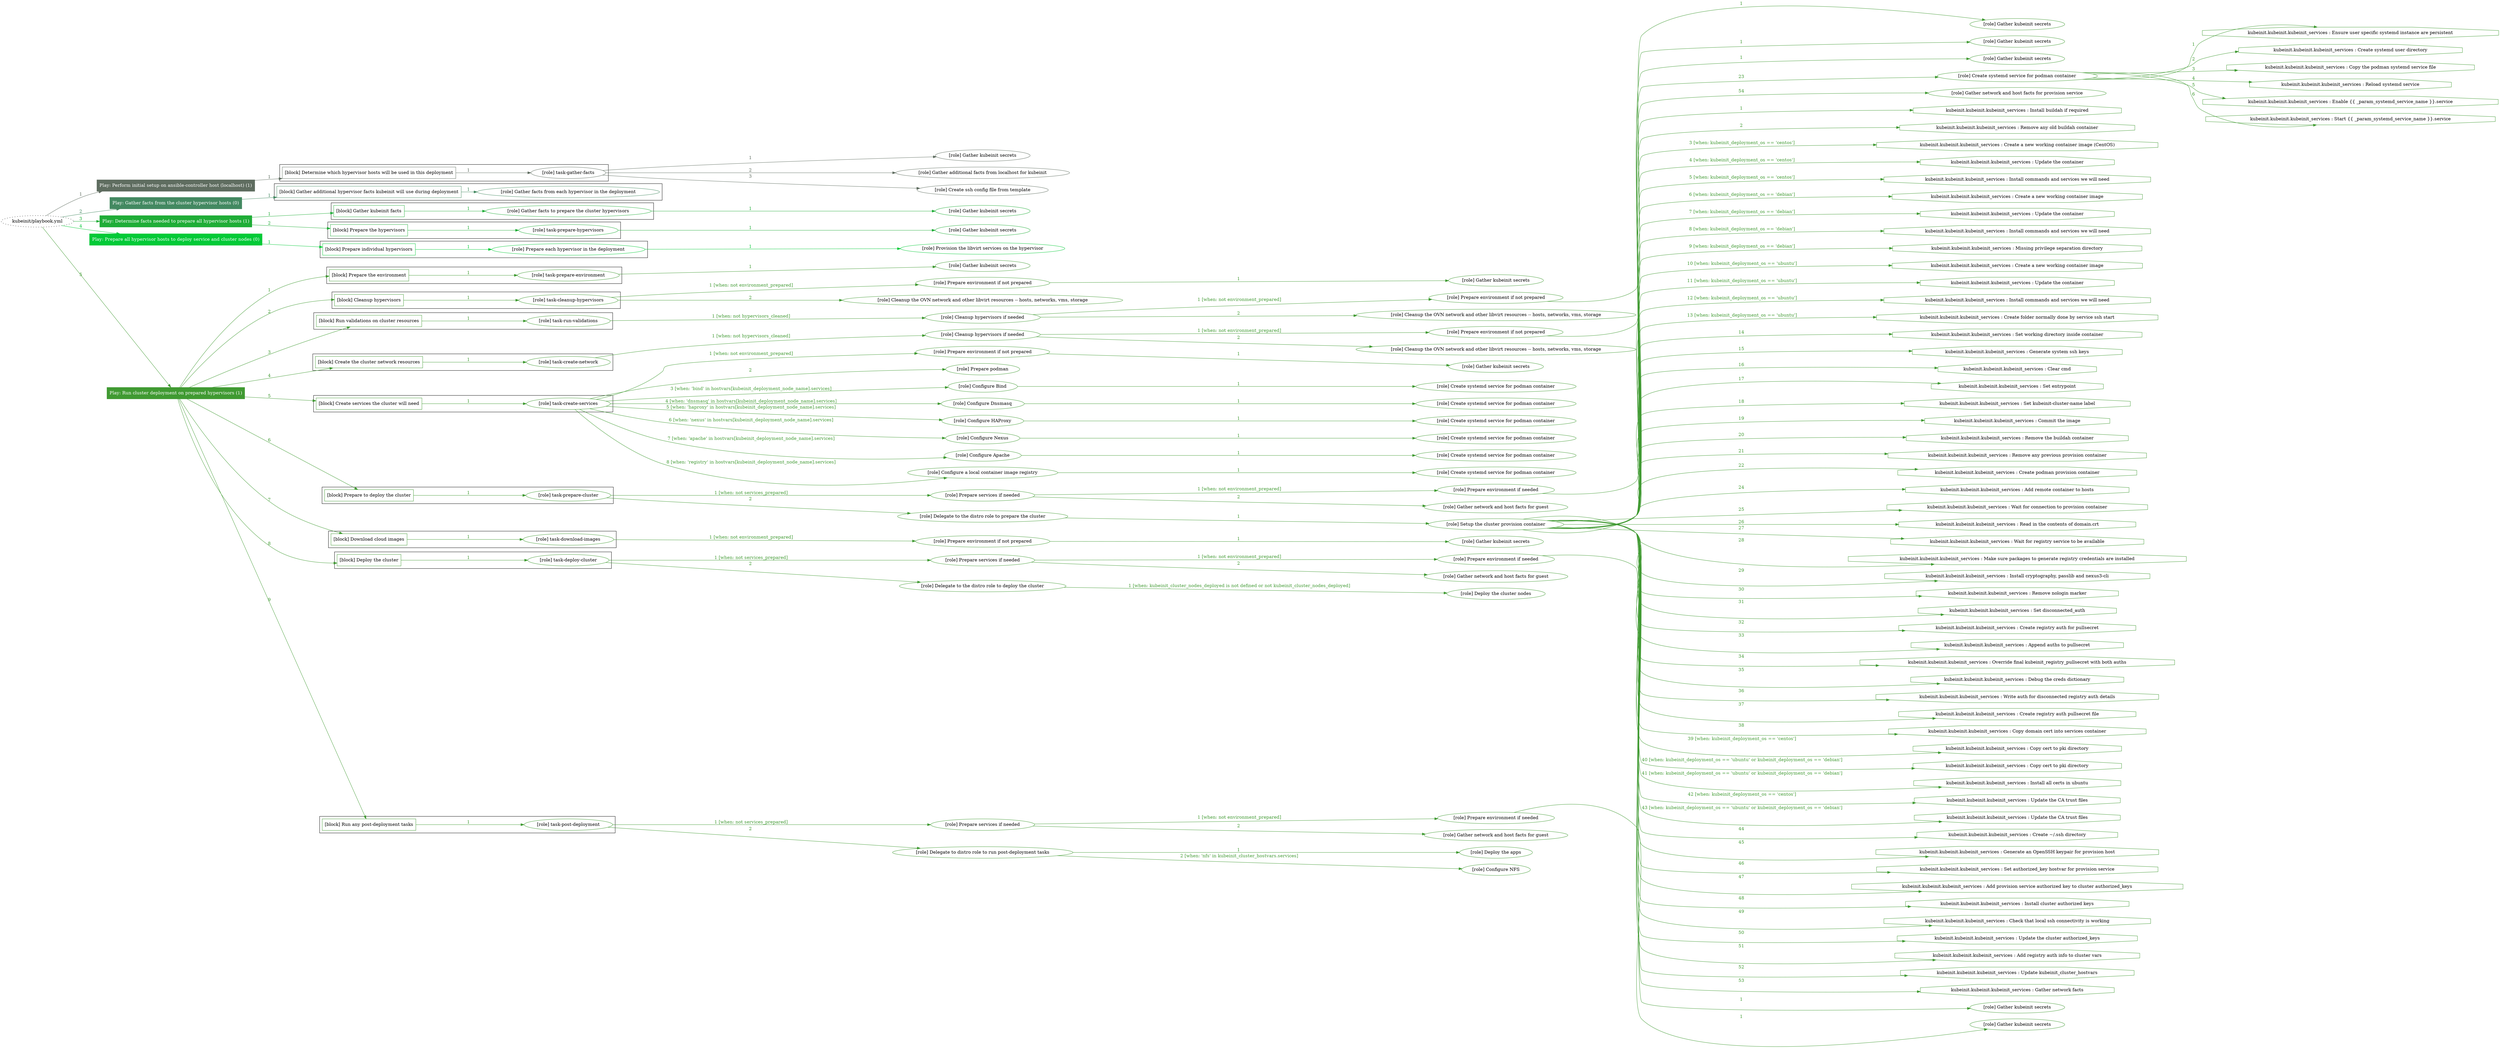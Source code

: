 digraph {
	graph [concentrate=true ordering=in rankdir=LR ratio=fill]
	edge [esep=5 sep=10]
	"kubeinit/playbook.yml" [URL="/home/runner/work/kubeinit/kubeinit/kubeinit/playbook.yml" id=playbook_54ed1e96 style=dotted]
	play_fa093448 [label="Play: Perform initial setup on ansible-controller host (localhost) (1)" URL="/home/runner/work/kubeinit/kubeinit/kubeinit/playbook.yml" color="#5f6d60" fontcolor="#ffffff" id=play_fa093448 shape=box style=filled tooltip=localhost]
	"kubeinit/playbook.yml" -> play_fa093448 [label="1 " color="#5f6d60" fontcolor="#5f6d60" id=edge_3bb6555a labeltooltip="1 " tooltip="1 "]
	subgraph "Gather kubeinit secrets" {
		role_7fbeb779 [label="[role] Gather kubeinit secrets" URL="/home/runner/.ansible/collections/ansible_collections/kubeinit/kubeinit/roles/kubeinit_prepare/tasks/build_hypervisors_group.yml" color="#5f6d60" id=role_7fbeb779 tooltip="Gather kubeinit secrets"]
	}
	subgraph "Gather additional facts from localhost for kubeinit" {
		role_d64b56fd [label="[role] Gather additional facts from localhost for kubeinit" URL="/home/runner/.ansible/collections/ansible_collections/kubeinit/kubeinit/roles/kubeinit_prepare/tasks/build_hypervisors_group.yml" color="#5f6d60" id=role_d64b56fd tooltip="Gather additional facts from localhost for kubeinit"]
	}
	subgraph "Create ssh config file from template" {
		role_98a86dd4 [label="[role] Create ssh config file from template" URL="/home/runner/.ansible/collections/ansible_collections/kubeinit/kubeinit/roles/kubeinit_prepare/tasks/build_hypervisors_group.yml" color="#5f6d60" id=role_98a86dd4 tooltip="Create ssh config file from template"]
	}
	subgraph "task-gather-facts" {
		role_885e5185 [label="[role] task-gather-facts" URL="/home/runner/work/kubeinit/kubeinit/kubeinit/playbook.yml" color="#5f6d60" id=role_885e5185 tooltip="task-gather-facts"]
		role_885e5185 -> role_7fbeb779 [label="1 " color="#5f6d60" fontcolor="#5f6d60" id=edge_c09eeb1e labeltooltip="1 " tooltip="1 "]
		role_885e5185 -> role_d64b56fd [label="2 " color="#5f6d60" fontcolor="#5f6d60" id=edge_e92de9b8 labeltooltip="2 " tooltip="2 "]
		role_885e5185 -> role_98a86dd4 [label="3 " color="#5f6d60" fontcolor="#5f6d60" id=edge_13f87a62 labeltooltip="3 " tooltip="3 "]
	}
	subgraph "Play: Perform initial setup on ansible-controller host (localhost) (1)" {
		play_fa093448 -> block_ce606934 [label=1 color="#5f6d60" fontcolor="#5f6d60" id=edge_5ac1e7a5 labeltooltip=1 tooltip=1]
		subgraph cluster_block_ce606934 {
			block_ce606934 [label="[block] Determine which hypervisor hosts will be used in this deployment" URL="/home/runner/work/kubeinit/kubeinit/kubeinit/playbook.yml" color="#5f6d60" id=block_ce606934 labeltooltip="Determine which hypervisor hosts will be used in this deployment" shape=box tooltip="Determine which hypervisor hosts will be used in this deployment"]
			block_ce606934 -> role_885e5185 [label="1 " color="#5f6d60" fontcolor="#5f6d60" id=edge_6784954d labeltooltip="1 " tooltip="1 "]
		}
	}
	play_4393b207 [label="Play: Gather facts from the cluster hypervisor hosts (0)" URL="/home/runner/work/kubeinit/kubeinit/kubeinit/playbook.yml" color="#438961" fontcolor="#ffffff" id=play_4393b207 shape=box style=filled tooltip="Play: Gather facts from the cluster hypervisor hosts (0)"]
	"kubeinit/playbook.yml" -> play_4393b207 [label="2 " color="#438961" fontcolor="#438961" id=edge_06498cf2 labeltooltip="2 " tooltip="2 "]
	subgraph "Gather facts from each hypervisor in the deployment" {
		role_7c3f16ea [label="[role] Gather facts from each hypervisor in the deployment" URL="/home/runner/work/kubeinit/kubeinit/kubeinit/playbook.yml" color="#438961" id=role_7c3f16ea tooltip="Gather facts from each hypervisor in the deployment"]
	}
	subgraph "Play: Gather facts from the cluster hypervisor hosts (0)" {
		play_4393b207 -> block_f5fd5529 [label=1 color="#438961" fontcolor="#438961" id=edge_f9e54fa4 labeltooltip=1 tooltip=1]
		subgraph cluster_block_f5fd5529 {
			block_f5fd5529 [label="[block] Gather additional hypervisor facts kubeinit will use during deployment" URL="/home/runner/work/kubeinit/kubeinit/kubeinit/playbook.yml" color="#438961" id=block_f5fd5529 labeltooltip="Gather additional hypervisor facts kubeinit will use during deployment" shape=box tooltip="Gather additional hypervisor facts kubeinit will use during deployment"]
			block_f5fd5529 -> role_7c3f16ea [label="1 " color="#438961" fontcolor="#438961" id=edge_bec12e80 labeltooltip="1 " tooltip="1 "]
		}
	}
	play_87580346 [label="Play: Determine facts needed to prepare all hypervisor hosts (1)" URL="/home/runner/work/kubeinit/kubeinit/kubeinit/playbook.yml" color="#1fad37" fontcolor="#ffffff" id=play_87580346 shape=box style=filled tooltip=localhost]
	"kubeinit/playbook.yml" -> play_87580346 [label="3 " color="#1fad37" fontcolor="#1fad37" id=edge_81cf21d7 labeltooltip="3 " tooltip="3 "]
	subgraph "Gather kubeinit secrets" {
		role_2751639f [label="[role] Gather kubeinit secrets" URL="/home/runner/.ansible/collections/ansible_collections/kubeinit/kubeinit/roles/kubeinit_prepare/tasks/gather_kubeinit_facts.yml" color="#1fad37" id=role_2751639f tooltip="Gather kubeinit secrets"]
	}
	subgraph "Gather facts to prepare the cluster hypervisors" {
		role_9919c4a5 [label="[role] Gather facts to prepare the cluster hypervisors" URL="/home/runner/work/kubeinit/kubeinit/kubeinit/playbook.yml" color="#1fad37" id=role_9919c4a5 tooltip="Gather facts to prepare the cluster hypervisors"]
		role_9919c4a5 -> role_2751639f [label="1 " color="#1fad37" fontcolor="#1fad37" id=edge_21194f26 labeltooltip="1 " tooltip="1 "]
	}
	subgraph "Gather kubeinit secrets" {
		role_7818ae11 [label="[role] Gather kubeinit secrets" URL="/home/runner/.ansible/collections/ansible_collections/kubeinit/kubeinit/roles/kubeinit_prepare/tasks/gather_kubeinit_facts.yml" color="#1fad37" id=role_7818ae11 tooltip="Gather kubeinit secrets"]
	}
	subgraph "task-prepare-hypervisors" {
		role_d3451270 [label="[role] task-prepare-hypervisors" URL="/home/runner/work/kubeinit/kubeinit/kubeinit/playbook.yml" color="#1fad37" id=role_d3451270 tooltip="task-prepare-hypervisors"]
		role_d3451270 -> role_7818ae11 [label="1 " color="#1fad37" fontcolor="#1fad37" id=edge_6f24d500 labeltooltip="1 " tooltip="1 "]
	}
	subgraph "Play: Determine facts needed to prepare all hypervisor hosts (1)" {
		play_87580346 -> block_5aac73f3 [label=1 color="#1fad37" fontcolor="#1fad37" id=edge_37646389 labeltooltip=1 tooltip=1]
		subgraph cluster_block_5aac73f3 {
			block_5aac73f3 [label="[block] Gather kubeinit facts" URL="/home/runner/work/kubeinit/kubeinit/kubeinit/playbook.yml" color="#1fad37" id=block_5aac73f3 labeltooltip="Gather kubeinit facts" shape=box tooltip="Gather kubeinit facts"]
			block_5aac73f3 -> role_9919c4a5 [label="1 " color="#1fad37" fontcolor="#1fad37" id=edge_cd22fe18 labeltooltip="1 " tooltip="1 "]
		}
		play_87580346 -> block_58f255ba [label=2 color="#1fad37" fontcolor="#1fad37" id=edge_dc6b2ed5 labeltooltip=2 tooltip=2]
		subgraph cluster_block_58f255ba {
			block_58f255ba [label="[block] Prepare the hypervisors" URL="/home/runner/work/kubeinit/kubeinit/kubeinit/playbook.yml" color="#1fad37" id=block_58f255ba labeltooltip="Prepare the hypervisors" shape=box tooltip="Prepare the hypervisors"]
			block_58f255ba -> role_d3451270 [label="1 " color="#1fad37" fontcolor="#1fad37" id=edge_06c67379 labeltooltip="1 " tooltip="1 "]
		}
	}
	play_8cc96bec [label="Play: Prepare all hypervisor hosts to deploy service and cluster nodes (0)" URL="/home/runner/work/kubeinit/kubeinit/kubeinit/playbook.yml" color="#02ca37" fontcolor="#ffffff" id=play_8cc96bec shape=box style=filled tooltip="Play: Prepare all hypervisor hosts to deploy service and cluster nodes (0)"]
	"kubeinit/playbook.yml" -> play_8cc96bec [label="4 " color="#02ca37" fontcolor="#02ca37" id=edge_5f27eae3 labeltooltip="4 " tooltip="4 "]
	subgraph "Provision the libvirt services on the hypervisor" {
		role_48199bc0 [label="[role] Provision the libvirt services on the hypervisor" URL="/home/runner/.ansible/collections/ansible_collections/kubeinit/kubeinit/roles/kubeinit_prepare/tasks/prepare_hypervisor.yml" color="#02ca37" id=role_48199bc0 tooltip="Provision the libvirt services on the hypervisor"]
	}
	subgraph "Prepare each hypervisor in the deployment" {
		role_8a77a1ea [label="[role] Prepare each hypervisor in the deployment" URL="/home/runner/work/kubeinit/kubeinit/kubeinit/playbook.yml" color="#02ca37" id=role_8a77a1ea tooltip="Prepare each hypervisor in the deployment"]
		role_8a77a1ea -> role_48199bc0 [label="1 " color="#02ca37" fontcolor="#02ca37" id=edge_574d3ca4 labeltooltip="1 " tooltip="1 "]
	}
	subgraph "Play: Prepare all hypervisor hosts to deploy service and cluster nodes (0)" {
		play_8cc96bec -> block_629a965a [label=1 color="#02ca37" fontcolor="#02ca37" id=edge_9b01c772 labeltooltip=1 tooltip=1]
		subgraph cluster_block_629a965a {
			block_629a965a [label="[block] Prepare individual hypervisors" URL="/home/runner/work/kubeinit/kubeinit/kubeinit/playbook.yml" color="#02ca37" id=block_629a965a labeltooltip="Prepare individual hypervisors" shape=box tooltip="Prepare individual hypervisors"]
			block_629a965a -> role_8a77a1ea [label="1 " color="#02ca37" fontcolor="#02ca37" id=edge_95042e54 labeltooltip="1 " tooltip="1 "]
		}
	}
	play_78f06b70 [label="Play: Run cluster deployment on prepared hypervisors (1)" URL="/home/runner/work/kubeinit/kubeinit/kubeinit/playbook.yml" color="#409a32" fontcolor="#ffffff" id=play_78f06b70 shape=box style=filled tooltip=localhost]
	"kubeinit/playbook.yml" -> play_78f06b70 [label="5 " color="#409a32" fontcolor="#409a32" id=edge_fe014e38 labeltooltip="5 " tooltip="5 "]
	subgraph "Gather kubeinit secrets" {
		role_f93a2a0c [label="[role] Gather kubeinit secrets" URL="/home/runner/.ansible/collections/ansible_collections/kubeinit/kubeinit/roles/kubeinit_prepare/tasks/gather_kubeinit_facts.yml" color="#409a32" id=role_f93a2a0c tooltip="Gather kubeinit secrets"]
	}
	subgraph "task-prepare-environment" {
		role_aae610c7 [label="[role] task-prepare-environment" URL="/home/runner/work/kubeinit/kubeinit/kubeinit/playbook.yml" color="#409a32" id=role_aae610c7 tooltip="task-prepare-environment"]
		role_aae610c7 -> role_f93a2a0c [label="1 " color="#409a32" fontcolor="#409a32" id=edge_5126d076 labeltooltip="1 " tooltip="1 "]
	}
	subgraph "Gather kubeinit secrets" {
		role_2de79309 [label="[role] Gather kubeinit secrets" URL="/home/runner/.ansible/collections/ansible_collections/kubeinit/kubeinit/roles/kubeinit_prepare/tasks/gather_kubeinit_facts.yml" color="#409a32" id=role_2de79309 tooltip="Gather kubeinit secrets"]
	}
	subgraph "Prepare environment if not prepared" {
		role_30b5c274 [label="[role] Prepare environment if not prepared" URL="/home/runner/.ansible/collections/ansible_collections/kubeinit/kubeinit/roles/kubeinit_prepare/tasks/cleanup_hypervisors.yml" color="#409a32" id=role_30b5c274 tooltip="Prepare environment if not prepared"]
		role_30b5c274 -> role_2de79309 [label="1 " color="#409a32" fontcolor="#409a32" id=edge_3cbbb416 labeltooltip="1 " tooltip="1 "]
	}
	subgraph "Cleanup the OVN network and other libvirt resources -- hosts, networks, vms, storage" {
		role_14740b8d [label="[role] Cleanup the OVN network and other libvirt resources -- hosts, networks, vms, storage" URL="/home/runner/.ansible/collections/ansible_collections/kubeinit/kubeinit/roles/kubeinit_prepare/tasks/cleanup_hypervisors.yml" color="#409a32" id=role_14740b8d tooltip="Cleanup the OVN network and other libvirt resources -- hosts, networks, vms, storage"]
	}
	subgraph "task-cleanup-hypervisors" {
		role_e38d8461 [label="[role] task-cleanup-hypervisors" URL="/home/runner/work/kubeinit/kubeinit/kubeinit/playbook.yml" color="#409a32" id=role_e38d8461 tooltip="task-cleanup-hypervisors"]
		role_e38d8461 -> role_30b5c274 [label="1 [when: not environment_prepared]" color="#409a32" fontcolor="#409a32" id=edge_9f519b3c labeltooltip="1 [when: not environment_prepared]" tooltip="1 [when: not environment_prepared]"]
		role_e38d8461 -> role_14740b8d [label="2 " color="#409a32" fontcolor="#409a32" id=edge_b988dadb labeltooltip="2 " tooltip="2 "]
	}
	subgraph "Gather kubeinit secrets" {
		role_d5bb0ee2 [label="[role] Gather kubeinit secrets" URL="/home/runner/.ansible/collections/ansible_collections/kubeinit/kubeinit/roles/kubeinit_prepare/tasks/gather_kubeinit_facts.yml" color="#409a32" id=role_d5bb0ee2 tooltip="Gather kubeinit secrets"]
	}
	subgraph "Prepare environment if not prepared" {
		role_a1871f7c [label="[role] Prepare environment if not prepared" URL="/home/runner/.ansible/collections/ansible_collections/kubeinit/kubeinit/roles/kubeinit_prepare/tasks/cleanup_hypervisors.yml" color="#409a32" id=role_a1871f7c tooltip="Prepare environment if not prepared"]
		role_a1871f7c -> role_d5bb0ee2 [label="1 " color="#409a32" fontcolor="#409a32" id=edge_0eb558db labeltooltip="1 " tooltip="1 "]
	}
	subgraph "Cleanup the OVN network and other libvirt resources -- hosts, networks, vms, storage" {
		role_8c597154 [label="[role] Cleanup the OVN network and other libvirt resources -- hosts, networks, vms, storage" URL="/home/runner/.ansible/collections/ansible_collections/kubeinit/kubeinit/roles/kubeinit_prepare/tasks/cleanup_hypervisors.yml" color="#409a32" id=role_8c597154 tooltip="Cleanup the OVN network and other libvirt resources -- hosts, networks, vms, storage"]
	}
	subgraph "Cleanup hypervisors if needed" {
		role_9b7c3857 [label="[role] Cleanup hypervisors if needed" URL="/home/runner/.ansible/collections/ansible_collections/kubeinit/kubeinit/roles/kubeinit_validations/tasks/main.yml" color="#409a32" id=role_9b7c3857 tooltip="Cleanup hypervisors if needed"]
		role_9b7c3857 -> role_a1871f7c [label="1 [when: not environment_prepared]" color="#409a32" fontcolor="#409a32" id=edge_03046107 labeltooltip="1 [when: not environment_prepared]" tooltip="1 [when: not environment_prepared]"]
		role_9b7c3857 -> role_8c597154 [label="2 " color="#409a32" fontcolor="#409a32" id=edge_fe597cb7 labeltooltip="2 " tooltip="2 "]
	}
	subgraph "task-run-validations" {
		role_365d8459 [label="[role] task-run-validations" URL="/home/runner/work/kubeinit/kubeinit/kubeinit/playbook.yml" color="#409a32" id=role_365d8459 tooltip="task-run-validations"]
		role_365d8459 -> role_9b7c3857 [label="1 [when: not hypervisors_cleaned]" color="#409a32" fontcolor="#409a32" id=edge_b708c964 labeltooltip="1 [when: not hypervisors_cleaned]" tooltip="1 [when: not hypervisors_cleaned]"]
	}
	subgraph "Gather kubeinit secrets" {
		role_3741a66e [label="[role] Gather kubeinit secrets" URL="/home/runner/.ansible/collections/ansible_collections/kubeinit/kubeinit/roles/kubeinit_prepare/tasks/gather_kubeinit_facts.yml" color="#409a32" id=role_3741a66e tooltip="Gather kubeinit secrets"]
	}
	subgraph "Prepare environment if not prepared" {
		role_4090309f [label="[role] Prepare environment if not prepared" URL="/home/runner/.ansible/collections/ansible_collections/kubeinit/kubeinit/roles/kubeinit_prepare/tasks/cleanup_hypervisors.yml" color="#409a32" id=role_4090309f tooltip="Prepare environment if not prepared"]
		role_4090309f -> role_3741a66e [label="1 " color="#409a32" fontcolor="#409a32" id=edge_b5d479e3 labeltooltip="1 " tooltip="1 "]
	}
	subgraph "Cleanup the OVN network and other libvirt resources -- hosts, networks, vms, storage" {
		role_7a17e0d9 [label="[role] Cleanup the OVN network and other libvirt resources -- hosts, networks, vms, storage" URL="/home/runner/.ansible/collections/ansible_collections/kubeinit/kubeinit/roles/kubeinit_prepare/tasks/cleanup_hypervisors.yml" color="#409a32" id=role_7a17e0d9 tooltip="Cleanup the OVN network and other libvirt resources -- hosts, networks, vms, storage"]
	}
	subgraph "Cleanup hypervisors if needed" {
		role_9d211049 [label="[role] Cleanup hypervisors if needed" URL="/home/runner/.ansible/collections/ansible_collections/kubeinit/kubeinit/roles/kubeinit_libvirt/tasks/create_network.yml" color="#409a32" id=role_9d211049 tooltip="Cleanup hypervisors if needed"]
		role_9d211049 -> role_4090309f [label="1 [when: not environment_prepared]" color="#409a32" fontcolor="#409a32" id=edge_ee2a2691 labeltooltip="1 [when: not environment_prepared]" tooltip="1 [when: not environment_prepared]"]
		role_9d211049 -> role_7a17e0d9 [label="2 " color="#409a32" fontcolor="#409a32" id=edge_2f4676a4 labeltooltip="2 " tooltip="2 "]
	}
	subgraph "task-create-network" {
		role_fd7e9d7d [label="[role] task-create-network" URL="/home/runner/work/kubeinit/kubeinit/kubeinit/playbook.yml" color="#409a32" id=role_fd7e9d7d tooltip="task-create-network"]
		role_fd7e9d7d -> role_9d211049 [label="1 [when: not hypervisors_cleaned]" color="#409a32" fontcolor="#409a32" id=edge_b644f99b labeltooltip="1 [when: not hypervisors_cleaned]" tooltip="1 [when: not hypervisors_cleaned]"]
	}
	subgraph "Gather kubeinit secrets" {
		role_33870083 [label="[role] Gather kubeinit secrets" URL="/home/runner/.ansible/collections/ansible_collections/kubeinit/kubeinit/roles/kubeinit_prepare/tasks/gather_kubeinit_facts.yml" color="#409a32" id=role_33870083 tooltip="Gather kubeinit secrets"]
	}
	subgraph "Prepare environment if not prepared" {
		role_25a502d8 [label="[role] Prepare environment if not prepared" URL="/home/runner/.ansible/collections/ansible_collections/kubeinit/kubeinit/roles/kubeinit_services/tasks/main.yml" color="#409a32" id=role_25a502d8 tooltip="Prepare environment if not prepared"]
		role_25a502d8 -> role_33870083 [label="1 " color="#409a32" fontcolor="#409a32" id=edge_0d07d64f labeltooltip="1 " tooltip="1 "]
	}
	subgraph "Prepare podman" {
		role_116ce946 [label="[role] Prepare podman" URL="/home/runner/.ansible/collections/ansible_collections/kubeinit/kubeinit/roles/kubeinit_services/tasks/00_create_service_pod.yml" color="#409a32" id=role_116ce946 tooltip="Prepare podman"]
	}
	subgraph "Create systemd service for podman container" {
		role_1e734ab2 [label="[role] Create systemd service for podman container" URL="/home/runner/.ansible/collections/ansible_collections/kubeinit/kubeinit/roles/kubeinit_bind/tasks/main.yml" color="#409a32" id=role_1e734ab2 tooltip="Create systemd service for podman container"]
	}
	subgraph "Configure Bind" {
		role_7bd92242 [label="[role] Configure Bind" URL="/home/runner/.ansible/collections/ansible_collections/kubeinit/kubeinit/roles/kubeinit_services/tasks/start_services_containers.yml" color="#409a32" id=role_7bd92242 tooltip="Configure Bind"]
		role_7bd92242 -> role_1e734ab2 [label="1 " color="#409a32" fontcolor="#409a32" id=edge_d3ff1a1f labeltooltip="1 " tooltip="1 "]
	}
	subgraph "Create systemd service for podman container" {
		role_ee0818ee [label="[role] Create systemd service for podman container" URL="/home/runner/.ansible/collections/ansible_collections/kubeinit/kubeinit/roles/kubeinit_dnsmasq/tasks/main.yml" color="#409a32" id=role_ee0818ee tooltip="Create systemd service for podman container"]
	}
	subgraph "Configure Dnsmasq" {
		role_c8eb004b [label="[role] Configure Dnsmasq" URL="/home/runner/.ansible/collections/ansible_collections/kubeinit/kubeinit/roles/kubeinit_services/tasks/start_services_containers.yml" color="#409a32" id=role_c8eb004b tooltip="Configure Dnsmasq"]
		role_c8eb004b -> role_ee0818ee [label="1 " color="#409a32" fontcolor="#409a32" id=edge_ea2f233b labeltooltip="1 " tooltip="1 "]
	}
	subgraph "Create systemd service for podman container" {
		role_4b1a4756 [label="[role] Create systemd service for podman container" URL="/home/runner/.ansible/collections/ansible_collections/kubeinit/kubeinit/roles/kubeinit_haproxy/tasks/main.yml" color="#409a32" id=role_4b1a4756 tooltip="Create systemd service for podman container"]
	}
	subgraph "Configure HAProxy" {
		role_1644fa93 [label="[role] Configure HAProxy" URL="/home/runner/.ansible/collections/ansible_collections/kubeinit/kubeinit/roles/kubeinit_services/tasks/start_services_containers.yml" color="#409a32" id=role_1644fa93 tooltip="Configure HAProxy"]
		role_1644fa93 -> role_4b1a4756 [label="1 " color="#409a32" fontcolor="#409a32" id=edge_27700717 labeltooltip="1 " tooltip="1 "]
	}
	subgraph "Create systemd service for podman container" {
		role_9787e30d [label="[role] Create systemd service for podman container" URL="/home/runner/.ansible/collections/ansible_collections/kubeinit/kubeinit/roles/kubeinit_nexus/tasks/main.yml" color="#409a32" id=role_9787e30d tooltip="Create systemd service for podman container"]
	}
	subgraph "Configure Nexus" {
		role_bc87fc1d [label="[role] Configure Nexus" URL="/home/runner/.ansible/collections/ansible_collections/kubeinit/kubeinit/roles/kubeinit_services/tasks/start_services_containers.yml" color="#409a32" id=role_bc87fc1d tooltip="Configure Nexus"]
		role_bc87fc1d -> role_9787e30d [label="1 " color="#409a32" fontcolor="#409a32" id=edge_26b25a48 labeltooltip="1 " tooltip="1 "]
	}
	subgraph "Create systemd service for podman container" {
		role_7d8c02b6 [label="[role] Create systemd service for podman container" URL="/home/runner/.ansible/collections/ansible_collections/kubeinit/kubeinit/roles/kubeinit_apache/tasks/main.yml" color="#409a32" id=role_7d8c02b6 tooltip="Create systemd service for podman container"]
	}
	subgraph "Configure Apache" {
		role_8e7e4e13 [label="[role] Configure Apache" URL="/home/runner/.ansible/collections/ansible_collections/kubeinit/kubeinit/roles/kubeinit_services/tasks/start_services_containers.yml" color="#409a32" id=role_8e7e4e13 tooltip="Configure Apache"]
		role_8e7e4e13 -> role_7d8c02b6 [label="1 " color="#409a32" fontcolor="#409a32" id=edge_bbd3da21 labeltooltip="1 " tooltip="1 "]
	}
	subgraph "Create systemd service for podman container" {
		role_16c59991 [label="[role] Create systemd service for podman container" URL="/home/runner/.ansible/collections/ansible_collections/kubeinit/kubeinit/roles/kubeinit_registry/tasks/main.yml" color="#409a32" id=role_16c59991 tooltip="Create systemd service for podman container"]
	}
	subgraph "Configure a local container image registry" {
		role_010ae503 [label="[role] Configure a local container image registry" URL="/home/runner/.ansible/collections/ansible_collections/kubeinit/kubeinit/roles/kubeinit_services/tasks/start_services_containers.yml" color="#409a32" id=role_010ae503 tooltip="Configure a local container image registry"]
		role_010ae503 -> role_16c59991 [label="1 " color="#409a32" fontcolor="#409a32" id=edge_08c88a8b labeltooltip="1 " tooltip="1 "]
	}
	subgraph "task-create-services" {
		role_10827c5b [label="[role] task-create-services" URL="/home/runner/work/kubeinit/kubeinit/kubeinit/playbook.yml" color="#409a32" id=role_10827c5b tooltip="task-create-services"]
		role_10827c5b -> role_25a502d8 [label="1 [when: not environment_prepared]" color="#409a32" fontcolor="#409a32" id=edge_e8fd21ab labeltooltip="1 [when: not environment_prepared]" tooltip="1 [when: not environment_prepared]"]
		role_10827c5b -> role_116ce946 [label="2 " color="#409a32" fontcolor="#409a32" id=edge_651d7dff labeltooltip="2 " tooltip="2 "]
		role_10827c5b -> role_7bd92242 [label="3 [when: 'bind' in hostvars[kubeinit_deployment_node_name].services]" color="#409a32" fontcolor="#409a32" id=edge_79378242 labeltooltip="3 [when: 'bind' in hostvars[kubeinit_deployment_node_name].services]" tooltip="3 [when: 'bind' in hostvars[kubeinit_deployment_node_name].services]"]
		role_10827c5b -> role_c8eb004b [label="4 [when: 'dnsmasq' in hostvars[kubeinit_deployment_node_name].services]" color="#409a32" fontcolor="#409a32" id=edge_92a84181 labeltooltip="4 [when: 'dnsmasq' in hostvars[kubeinit_deployment_node_name].services]" tooltip="4 [when: 'dnsmasq' in hostvars[kubeinit_deployment_node_name].services]"]
		role_10827c5b -> role_1644fa93 [label="5 [when: 'haproxy' in hostvars[kubeinit_deployment_node_name].services]" color="#409a32" fontcolor="#409a32" id=edge_bf7a721f labeltooltip="5 [when: 'haproxy' in hostvars[kubeinit_deployment_node_name].services]" tooltip="5 [when: 'haproxy' in hostvars[kubeinit_deployment_node_name].services]"]
		role_10827c5b -> role_bc87fc1d [label="6 [when: 'nexus' in hostvars[kubeinit_deployment_node_name].services]" color="#409a32" fontcolor="#409a32" id=edge_bb936394 labeltooltip="6 [when: 'nexus' in hostvars[kubeinit_deployment_node_name].services]" tooltip="6 [when: 'nexus' in hostvars[kubeinit_deployment_node_name].services]"]
		role_10827c5b -> role_8e7e4e13 [label="7 [when: 'apache' in hostvars[kubeinit_deployment_node_name].services]" color="#409a32" fontcolor="#409a32" id=edge_6553e1af labeltooltip="7 [when: 'apache' in hostvars[kubeinit_deployment_node_name].services]" tooltip="7 [when: 'apache' in hostvars[kubeinit_deployment_node_name].services]"]
		role_10827c5b -> role_010ae503 [label="8 [when: 'registry' in hostvars[kubeinit_deployment_node_name].services]" color="#409a32" fontcolor="#409a32" id=edge_43eb3fbf labeltooltip="8 [when: 'registry' in hostvars[kubeinit_deployment_node_name].services]" tooltip="8 [when: 'registry' in hostvars[kubeinit_deployment_node_name].services]"]
	}
	subgraph "Gather kubeinit secrets" {
		role_a085b9c4 [label="[role] Gather kubeinit secrets" URL="/home/runner/.ansible/collections/ansible_collections/kubeinit/kubeinit/roles/kubeinit_prepare/tasks/gather_kubeinit_facts.yml" color="#409a32" id=role_a085b9c4 tooltip="Gather kubeinit secrets"]
	}
	subgraph "Prepare environment if needed" {
		role_8839b35b [label="[role] Prepare environment if needed" URL="/home/runner/.ansible/collections/ansible_collections/kubeinit/kubeinit/roles/kubeinit_services/tasks/prepare_services.yml" color="#409a32" id=role_8839b35b tooltip="Prepare environment if needed"]
		role_8839b35b -> role_a085b9c4 [label="1 " color="#409a32" fontcolor="#409a32" id=edge_50c8ef60 labeltooltip="1 " tooltip="1 "]
	}
	subgraph "Gather network and host facts for guest" {
		role_d7a18a9e [label="[role] Gather network and host facts for guest" URL="/home/runner/.ansible/collections/ansible_collections/kubeinit/kubeinit/roles/kubeinit_services/tasks/prepare_services.yml" color="#409a32" id=role_d7a18a9e tooltip="Gather network and host facts for guest"]
	}
	subgraph "Prepare services if needed" {
		role_b9eb3805 [label="[role] Prepare services if needed" URL="/home/runner/.ansible/collections/ansible_collections/kubeinit/kubeinit/roles/kubeinit_prepare/tasks/prepare_cluster.yml" color="#409a32" id=role_b9eb3805 tooltip="Prepare services if needed"]
		role_b9eb3805 -> role_8839b35b [label="1 [when: not environment_prepared]" color="#409a32" fontcolor="#409a32" id=edge_e00aefa6 labeltooltip="1 [when: not environment_prepared]" tooltip="1 [when: not environment_prepared]"]
		role_b9eb3805 -> role_d7a18a9e [label="2 " color="#409a32" fontcolor="#409a32" id=edge_c1f98daf labeltooltip="2 " tooltip="2 "]
	}
	subgraph "Create systemd service for podman container" {
		role_27c7bf90 [label="[role] Create systemd service for podman container" URL="/home/runner/.ansible/collections/ansible_collections/kubeinit/kubeinit/roles/kubeinit_services/tasks/create_provision_container.yml" color="#409a32" id=role_27c7bf90 tooltip="Create systemd service for podman container"]
		task_44c0cb3a [label="kubeinit.kubeinit.kubeinit_services : Ensure user specific systemd instance are persistent" URL="/home/runner/.ansible/collections/ansible_collections/kubeinit/kubeinit/roles/kubeinit_services/tasks/create_managed_service.yml" color="#409a32" id=task_44c0cb3a shape=octagon tooltip="kubeinit.kubeinit.kubeinit_services : Ensure user specific systemd instance are persistent"]
		role_27c7bf90 -> task_44c0cb3a [label="1 " color="#409a32" fontcolor="#409a32" id=edge_f5926a17 labeltooltip="1 " tooltip="1 "]
		task_8cd38e37 [label="kubeinit.kubeinit.kubeinit_services : Create systemd user directory" URL="/home/runner/.ansible/collections/ansible_collections/kubeinit/kubeinit/roles/kubeinit_services/tasks/create_managed_service.yml" color="#409a32" id=task_8cd38e37 shape=octagon tooltip="kubeinit.kubeinit.kubeinit_services : Create systemd user directory"]
		role_27c7bf90 -> task_8cd38e37 [label="2 " color="#409a32" fontcolor="#409a32" id=edge_64c168fe labeltooltip="2 " tooltip="2 "]
		task_4fb7f987 [label="kubeinit.kubeinit.kubeinit_services : Copy the podman systemd service file" URL="/home/runner/.ansible/collections/ansible_collections/kubeinit/kubeinit/roles/kubeinit_services/tasks/create_managed_service.yml" color="#409a32" id=task_4fb7f987 shape=octagon tooltip="kubeinit.kubeinit.kubeinit_services : Copy the podman systemd service file"]
		role_27c7bf90 -> task_4fb7f987 [label="3 " color="#409a32" fontcolor="#409a32" id=edge_69b08470 labeltooltip="3 " tooltip="3 "]
		task_0e446ed2 [label="kubeinit.kubeinit.kubeinit_services : Reload systemd service" URL="/home/runner/.ansible/collections/ansible_collections/kubeinit/kubeinit/roles/kubeinit_services/tasks/create_managed_service.yml" color="#409a32" id=task_0e446ed2 shape=octagon tooltip="kubeinit.kubeinit.kubeinit_services : Reload systemd service"]
		role_27c7bf90 -> task_0e446ed2 [label="4 " color="#409a32" fontcolor="#409a32" id=edge_a8ffbb23 labeltooltip="4 " tooltip="4 "]
		task_abe7f462 [label="kubeinit.kubeinit.kubeinit_services : Enable {{ _param_systemd_service_name }}.service" URL="/home/runner/.ansible/collections/ansible_collections/kubeinit/kubeinit/roles/kubeinit_services/tasks/create_managed_service.yml" color="#409a32" id=task_abe7f462 shape=octagon tooltip="kubeinit.kubeinit.kubeinit_services : Enable {{ _param_systemd_service_name }}.service"]
		role_27c7bf90 -> task_abe7f462 [label="5 " color="#409a32" fontcolor="#409a32" id=edge_abd9cf5e labeltooltip="5 " tooltip="5 "]
		task_ae7471ac [label="kubeinit.kubeinit.kubeinit_services : Start {{ _param_systemd_service_name }}.service" URL="/home/runner/.ansible/collections/ansible_collections/kubeinit/kubeinit/roles/kubeinit_services/tasks/create_managed_service.yml" color="#409a32" id=task_ae7471ac shape=octagon tooltip="kubeinit.kubeinit.kubeinit_services : Start {{ _param_systemd_service_name }}.service"]
		role_27c7bf90 -> task_ae7471ac [label="6 " color="#409a32" fontcolor="#409a32" id=edge_96b2fa82 labeltooltip="6 " tooltip="6 "]
	}
	subgraph "Gather network and host facts for provision service" {
		role_96d8f801 [label="[role] Gather network and host facts for provision service" URL="/home/runner/.ansible/collections/ansible_collections/kubeinit/kubeinit/roles/kubeinit_services/tasks/create_provision_container.yml" color="#409a32" id=role_96d8f801 tooltip="Gather network and host facts for provision service"]
	}
	subgraph "Setup the cluster provision container" {
		role_9eb147d8 [label="[role] Setup the cluster provision container" URL="/home/runner/.ansible/collections/ansible_collections/kubeinit/kubeinit/roles/kubeinit_cdk/tasks/prepare_cluster.yml" color="#409a32" id=role_9eb147d8 tooltip="Setup the cluster provision container"]
		task_209d48d0 [label="kubeinit.kubeinit.kubeinit_services : Install buildah if required" URL="/home/runner/.ansible/collections/ansible_collections/kubeinit/kubeinit/roles/kubeinit_services/tasks/create_provision_container.yml" color="#409a32" id=task_209d48d0 shape=octagon tooltip="kubeinit.kubeinit.kubeinit_services : Install buildah if required"]
		role_9eb147d8 -> task_209d48d0 [label="1 " color="#409a32" fontcolor="#409a32" id=edge_cba79533 labeltooltip="1 " tooltip="1 "]
		task_83379088 [label="kubeinit.kubeinit.kubeinit_services : Remove any old buildah container" URL="/home/runner/.ansible/collections/ansible_collections/kubeinit/kubeinit/roles/kubeinit_services/tasks/create_provision_container.yml" color="#409a32" id=task_83379088 shape=octagon tooltip="kubeinit.kubeinit.kubeinit_services : Remove any old buildah container"]
		role_9eb147d8 -> task_83379088 [label="2 " color="#409a32" fontcolor="#409a32" id=edge_e33c170c labeltooltip="2 " tooltip="2 "]
		task_f76055d8 [label="kubeinit.kubeinit.kubeinit_services : Create a new working container image (CentOS)" URL="/home/runner/.ansible/collections/ansible_collections/kubeinit/kubeinit/roles/kubeinit_services/tasks/create_provision_container.yml" color="#409a32" id=task_f76055d8 shape=octagon tooltip="kubeinit.kubeinit.kubeinit_services : Create a new working container image (CentOS)"]
		role_9eb147d8 -> task_f76055d8 [label="3 [when: kubeinit_deployment_os == 'centos']" color="#409a32" fontcolor="#409a32" id=edge_95315e8f labeltooltip="3 [when: kubeinit_deployment_os == 'centos']" tooltip="3 [when: kubeinit_deployment_os == 'centos']"]
		task_f99fa2db [label="kubeinit.kubeinit.kubeinit_services : Update the container" URL="/home/runner/.ansible/collections/ansible_collections/kubeinit/kubeinit/roles/kubeinit_services/tasks/create_provision_container.yml" color="#409a32" id=task_f99fa2db shape=octagon tooltip="kubeinit.kubeinit.kubeinit_services : Update the container"]
		role_9eb147d8 -> task_f99fa2db [label="4 [when: kubeinit_deployment_os == 'centos']" color="#409a32" fontcolor="#409a32" id=edge_6f309893 labeltooltip="4 [when: kubeinit_deployment_os == 'centos']" tooltip="4 [when: kubeinit_deployment_os == 'centos']"]
		task_4d8ae940 [label="kubeinit.kubeinit.kubeinit_services : Install commands and services we will need" URL="/home/runner/.ansible/collections/ansible_collections/kubeinit/kubeinit/roles/kubeinit_services/tasks/create_provision_container.yml" color="#409a32" id=task_4d8ae940 shape=octagon tooltip="kubeinit.kubeinit.kubeinit_services : Install commands and services we will need"]
		role_9eb147d8 -> task_4d8ae940 [label="5 [when: kubeinit_deployment_os == 'centos']" color="#409a32" fontcolor="#409a32" id=edge_498ad3ab labeltooltip="5 [when: kubeinit_deployment_os == 'centos']" tooltip="5 [when: kubeinit_deployment_os == 'centos']"]
		task_65b41d7c [label="kubeinit.kubeinit.kubeinit_services : Create a new working container image" URL="/home/runner/.ansible/collections/ansible_collections/kubeinit/kubeinit/roles/kubeinit_services/tasks/create_provision_container.yml" color="#409a32" id=task_65b41d7c shape=octagon tooltip="kubeinit.kubeinit.kubeinit_services : Create a new working container image"]
		role_9eb147d8 -> task_65b41d7c [label="6 [when: kubeinit_deployment_os == 'debian']" color="#409a32" fontcolor="#409a32" id=edge_dfd5d237 labeltooltip="6 [when: kubeinit_deployment_os == 'debian']" tooltip="6 [when: kubeinit_deployment_os == 'debian']"]
		task_4ccc76ef [label="kubeinit.kubeinit.kubeinit_services : Update the container" URL="/home/runner/.ansible/collections/ansible_collections/kubeinit/kubeinit/roles/kubeinit_services/tasks/create_provision_container.yml" color="#409a32" id=task_4ccc76ef shape=octagon tooltip="kubeinit.kubeinit.kubeinit_services : Update the container"]
		role_9eb147d8 -> task_4ccc76ef [label="7 [when: kubeinit_deployment_os == 'debian']" color="#409a32" fontcolor="#409a32" id=edge_72407b79 labeltooltip="7 [when: kubeinit_deployment_os == 'debian']" tooltip="7 [when: kubeinit_deployment_os == 'debian']"]
		task_e76fc10a [label="kubeinit.kubeinit.kubeinit_services : Install commands and services we will need" URL="/home/runner/.ansible/collections/ansible_collections/kubeinit/kubeinit/roles/kubeinit_services/tasks/create_provision_container.yml" color="#409a32" id=task_e76fc10a shape=octagon tooltip="kubeinit.kubeinit.kubeinit_services : Install commands and services we will need"]
		role_9eb147d8 -> task_e76fc10a [label="8 [when: kubeinit_deployment_os == 'debian']" color="#409a32" fontcolor="#409a32" id=edge_e29c5c6b labeltooltip="8 [when: kubeinit_deployment_os == 'debian']" tooltip="8 [when: kubeinit_deployment_os == 'debian']"]
		task_a5aef433 [label="kubeinit.kubeinit.kubeinit_services : Missing privilege separation directory" URL="/home/runner/.ansible/collections/ansible_collections/kubeinit/kubeinit/roles/kubeinit_services/tasks/create_provision_container.yml" color="#409a32" id=task_a5aef433 shape=octagon tooltip="kubeinit.kubeinit.kubeinit_services : Missing privilege separation directory"]
		role_9eb147d8 -> task_a5aef433 [label="9 [when: kubeinit_deployment_os == 'debian']" color="#409a32" fontcolor="#409a32" id=edge_1baa4dda labeltooltip="9 [when: kubeinit_deployment_os == 'debian']" tooltip="9 [when: kubeinit_deployment_os == 'debian']"]
		task_9cb42b3d [label="kubeinit.kubeinit.kubeinit_services : Create a new working container image" URL="/home/runner/.ansible/collections/ansible_collections/kubeinit/kubeinit/roles/kubeinit_services/tasks/create_provision_container.yml" color="#409a32" id=task_9cb42b3d shape=octagon tooltip="kubeinit.kubeinit.kubeinit_services : Create a new working container image"]
		role_9eb147d8 -> task_9cb42b3d [label="10 [when: kubeinit_deployment_os == 'ubuntu']" color="#409a32" fontcolor="#409a32" id=edge_2d2e071e labeltooltip="10 [when: kubeinit_deployment_os == 'ubuntu']" tooltip="10 [when: kubeinit_deployment_os == 'ubuntu']"]
		task_0ab4a2d3 [label="kubeinit.kubeinit.kubeinit_services : Update the container" URL="/home/runner/.ansible/collections/ansible_collections/kubeinit/kubeinit/roles/kubeinit_services/tasks/create_provision_container.yml" color="#409a32" id=task_0ab4a2d3 shape=octagon tooltip="kubeinit.kubeinit.kubeinit_services : Update the container"]
		role_9eb147d8 -> task_0ab4a2d3 [label="11 [when: kubeinit_deployment_os == 'ubuntu']" color="#409a32" fontcolor="#409a32" id=edge_b375444a labeltooltip="11 [when: kubeinit_deployment_os == 'ubuntu']" tooltip="11 [when: kubeinit_deployment_os == 'ubuntu']"]
		task_1f54666f [label="kubeinit.kubeinit.kubeinit_services : Install commands and services we will need" URL="/home/runner/.ansible/collections/ansible_collections/kubeinit/kubeinit/roles/kubeinit_services/tasks/create_provision_container.yml" color="#409a32" id=task_1f54666f shape=octagon tooltip="kubeinit.kubeinit.kubeinit_services : Install commands and services we will need"]
		role_9eb147d8 -> task_1f54666f [label="12 [when: kubeinit_deployment_os == 'ubuntu']" color="#409a32" fontcolor="#409a32" id=edge_8eceeb41 labeltooltip="12 [when: kubeinit_deployment_os == 'ubuntu']" tooltip="12 [when: kubeinit_deployment_os == 'ubuntu']"]
		task_e5859066 [label="kubeinit.kubeinit.kubeinit_services : Create folder normally done by service ssh start" URL="/home/runner/.ansible/collections/ansible_collections/kubeinit/kubeinit/roles/kubeinit_services/tasks/create_provision_container.yml" color="#409a32" id=task_e5859066 shape=octagon tooltip="kubeinit.kubeinit.kubeinit_services : Create folder normally done by service ssh start"]
		role_9eb147d8 -> task_e5859066 [label="13 [when: kubeinit_deployment_os == 'ubuntu']" color="#409a32" fontcolor="#409a32" id=edge_67f2574e labeltooltip="13 [when: kubeinit_deployment_os == 'ubuntu']" tooltip="13 [when: kubeinit_deployment_os == 'ubuntu']"]
		task_b3b2e6ed [label="kubeinit.kubeinit.kubeinit_services : Set working directory inside container" URL="/home/runner/.ansible/collections/ansible_collections/kubeinit/kubeinit/roles/kubeinit_services/tasks/create_provision_container.yml" color="#409a32" id=task_b3b2e6ed shape=octagon tooltip="kubeinit.kubeinit.kubeinit_services : Set working directory inside container"]
		role_9eb147d8 -> task_b3b2e6ed [label="14 " color="#409a32" fontcolor="#409a32" id=edge_b9a5da41 labeltooltip="14 " tooltip="14 "]
		task_e0ec0ba1 [label="kubeinit.kubeinit.kubeinit_services : Generate system ssh keys" URL="/home/runner/.ansible/collections/ansible_collections/kubeinit/kubeinit/roles/kubeinit_services/tasks/create_provision_container.yml" color="#409a32" id=task_e0ec0ba1 shape=octagon tooltip="kubeinit.kubeinit.kubeinit_services : Generate system ssh keys"]
		role_9eb147d8 -> task_e0ec0ba1 [label="15 " color="#409a32" fontcolor="#409a32" id=edge_1b22dc45 labeltooltip="15 " tooltip="15 "]
		task_fa062071 [label="kubeinit.kubeinit.kubeinit_services : Clear cmd" URL="/home/runner/.ansible/collections/ansible_collections/kubeinit/kubeinit/roles/kubeinit_services/tasks/create_provision_container.yml" color="#409a32" id=task_fa062071 shape=octagon tooltip="kubeinit.kubeinit.kubeinit_services : Clear cmd"]
		role_9eb147d8 -> task_fa062071 [label="16 " color="#409a32" fontcolor="#409a32" id=edge_9c26deec labeltooltip="16 " tooltip="16 "]
		task_af730c3e [label="kubeinit.kubeinit.kubeinit_services : Set entrypoint" URL="/home/runner/.ansible/collections/ansible_collections/kubeinit/kubeinit/roles/kubeinit_services/tasks/create_provision_container.yml" color="#409a32" id=task_af730c3e shape=octagon tooltip="kubeinit.kubeinit.kubeinit_services : Set entrypoint"]
		role_9eb147d8 -> task_af730c3e [label="17 " color="#409a32" fontcolor="#409a32" id=edge_d2141858 labeltooltip="17 " tooltip="17 "]
		task_08f5b549 [label="kubeinit.kubeinit.kubeinit_services : Set kubeinit-cluster-name label" URL="/home/runner/.ansible/collections/ansible_collections/kubeinit/kubeinit/roles/kubeinit_services/tasks/create_provision_container.yml" color="#409a32" id=task_08f5b549 shape=octagon tooltip="kubeinit.kubeinit.kubeinit_services : Set kubeinit-cluster-name label"]
		role_9eb147d8 -> task_08f5b549 [label="18 " color="#409a32" fontcolor="#409a32" id=edge_af0e52fb labeltooltip="18 " tooltip="18 "]
		task_e4a40803 [label="kubeinit.kubeinit.kubeinit_services : Commit the image" URL="/home/runner/.ansible/collections/ansible_collections/kubeinit/kubeinit/roles/kubeinit_services/tasks/create_provision_container.yml" color="#409a32" id=task_e4a40803 shape=octagon tooltip="kubeinit.kubeinit.kubeinit_services : Commit the image"]
		role_9eb147d8 -> task_e4a40803 [label="19 " color="#409a32" fontcolor="#409a32" id=edge_73def57f labeltooltip="19 " tooltip="19 "]
		task_5fb612ed [label="kubeinit.kubeinit.kubeinit_services : Remove the buildah container" URL="/home/runner/.ansible/collections/ansible_collections/kubeinit/kubeinit/roles/kubeinit_services/tasks/create_provision_container.yml" color="#409a32" id=task_5fb612ed shape=octagon tooltip="kubeinit.kubeinit.kubeinit_services : Remove the buildah container"]
		role_9eb147d8 -> task_5fb612ed [label="20 " color="#409a32" fontcolor="#409a32" id=edge_cb21863a labeltooltip="20 " tooltip="20 "]
		task_a3d86d7b [label="kubeinit.kubeinit.kubeinit_services : Remove any previous provision container" URL="/home/runner/.ansible/collections/ansible_collections/kubeinit/kubeinit/roles/kubeinit_services/tasks/create_provision_container.yml" color="#409a32" id=task_a3d86d7b shape=octagon tooltip="kubeinit.kubeinit.kubeinit_services : Remove any previous provision container"]
		role_9eb147d8 -> task_a3d86d7b [label="21 " color="#409a32" fontcolor="#409a32" id=edge_32c1aa19 labeltooltip="21 " tooltip="21 "]
		task_3b360067 [label="kubeinit.kubeinit.kubeinit_services : Create podman provision container" URL="/home/runner/.ansible/collections/ansible_collections/kubeinit/kubeinit/roles/kubeinit_services/tasks/create_provision_container.yml" color="#409a32" id=task_3b360067 shape=octagon tooltip="kubeinit.kubeinit.kubeinit_services : Create podman provision container"]
		role_9eb147d8 -> task_3b360067 [label="22 " color="#409a32" fontcolor="#409a32" id=edge_a1a9e53e labeltooltip="22 " tooltip="22 "]
		role_9eb147d8 -> role_27c7bf90 [label="23 " color="#409a32" fontcolor="#409a32" id=edge_ac3bccdc labeltooltip="23 " tooltip="23 "]
		task_b16d2e02 [label="kubeinit.kubeinit.kubeinit_services : Add remote container to hosts" URL="/home/runner/.ansible/collections/ansible_collections/kubeinit/kubeinit/roles/kubeinit_services/tasks/create_provision_container.yml" color="#409a32" id=task_b16d2e02 shape=octagon tooltip="kubeinit.kubeinit.kubeinit_services : Add remote container to hosts"]
		role_9eb147d8 -> task_b16d2e02 [label="24 " color="#409a32" fontcolor="#409a32" id=edge_8684bdd9 labeltooltip="24 " tooltip="24 "]
		task_b213aeec [label="kubeinit.kubeinit.kubeinit_services : Wait for connection to provision container" URL="/home/runner/.ansible/collections/ansible_collections/kubeinit/kubeinit/roles/kubeinit_services/tasks/create_provision_container.yml" color="#409a32" id=task_b213aeec shape=octagon tooltip="kubeinit.kubeinit.kubeinit_services : Wait for connection to provision container"]
		role_9eb147d8 -> task_b213aeec [label="25 " color="#409a32" fontcolor="#409a32" id=edge_98d6a230 labeltooltip="25 " tooltip="25 "]
		task_764d5dce [label="kubeinit.kubeinit.kubeinit_services : Read in the contents of domain.crt" URL="/home/runner/.ansible/collections/ansible_collections/kubeinit/kubeinit/roles/kubeinit_services/tasks/create_provision_container.yml" color="#409a32" id=task_764d5dce shape=octagon tooltip="kubeinit.kubeinit.kubeinit_services : Read in the contents of domain.crt"]
		role_9eb147d8 -> task_764d5dce [label="26 " color="#409a32" fontcolor="#409a32" id=edge_43a92af3 labeltooltip="26 " tooltip="26 "]
		task_4ed5542d [label="kubeinit.kubeinit.kubeinit_services : Wait for registry service to be available" URL="/home/runner/.ansible/collections/ansible_collections/kubeinit/kubeinit/roles/kubeinit_services/tasks/create_provision_container.yml" color="#409a32" id=task_4ed5542d shape=octagon tooltip="kubeinit.kubeinit.kubeinit_services : Wait for registry service to be available"]
		role_9eb147d8 -> task_4ed5542d [label="27 " color="#409a32" fontcolor="#409a32" id=edge_0909cf8c labeltooltip="27 " tooltip="27 "]
		task_c625cec3 [label="kubeinit.kubeinit.kubeinit_services : Make sure packages to generate registry credentials are installed" URL="/home/runner/.ansible/collections/ansible_collections/kubeinit/kubeinit/roles/kubeinit_services/tasks/create_provision_container.yml" color="#409a32" id=task_c625cec3 shape=octagon tooltip="kubeinit.kubeinit.kubeinit_services : Make sure packages to generate registry credentials are installed"]
		role_9eb147d8 -> task_c625cec3 [label="28 " color="#409a32" fontcolor="#409a32" id=edge_7162b262 labeltooltip="28 " tooltip="28 "]
		task_0d6cf328 [label="kubeinit.kubeinit.kubeinit_services : Install cryptography, passlib and nexus3-cli" URL="/home/runner/.ansible/collections/ansible_collections/kubeinit/kubeinit/roles/kubeinit_services/tasks/create_provision_container.yml" color="#409a32" id=task_0d6cf328 shape=octagon tooltip="kubeinit.kubeinit.kubeinit_services : Install cryptography, passlib and nexus3-cli"]
		role_9eb147d8 -> task_0d6cf328 [label="29 " color="#409a32" fontcolor="#409a32" id=edge_4bd8fbf1 labeltooltip="29 " tooltip="29 "]
		task_e31dda47 [label="kubeinit.kubeinit.kubeinit_services : Remove nologin marker" URL="/home/runner/.ansible/collections/ansible_collections/kubeinit/kubeinit/roles/kubeinit_services/tasks/create_provision_container.yml" color="#409a32" id=task_e31dda47 shape=octagon tooltip="kubeinit.kubeinit.kubeinit_services : Remove nologin marker"]
		role_9eb147d8 -> task_e31dda47 [label="30 " color="#409a32" fontcolor="#409a32" id=edge_8cbda3bb labeltooltip="30 " tooltip="30 "]
		task_3a56c86d [label="kubeinit.kubeinit.kubeinit_services : Set disconnected_auth" URL="/home/runner/.ansible/collections/ansible_collections/kubeinit/kubeinit/roles/kubeinit_services/tasks/create_provision_container.yml" color="#409a32" id=task_3a56c86d shape=octagon tooltip="kubeinit.kubeinit.kubeinit_services : Set disconnected_auth"]
		role_9eb147d8 -> task_3a56c86d [label="31 " color="#409a32" fontcolor="#409a32" id=edge_be509fd9 labeltooltip="31 " tooltip="31 "]
		task_f58111c7 [label="kubeinit.kubeinit.kubeinit_services : Create registry auth for pullsecret" URL="/home/runner/.ansible/collections/ansible_collections/kubeinit/kubeinit/roles/kubeinit_services/tasks/create_provision_container.yml" color="#409a32" id=task_f58111c7 shape=octagon tooltip="kubeinit.kubeinit.kubeinit_services : Create registry auth for pullsecret"]
		role_9eb147d8 -> task_f58111c7 [label="32 " color="#409a32" fontcolor="#409a32" id=edge_9ecb4fb1 labeltooltip="32 " tooltip="32 "]
		task_15903b2b [label="kubeinit.kubeinit.kubeinit_services : Append auths to pullsecret" URL="/home/runner/.ansible/collections/ansible_collections/kubeinit/kubeinit/roles/kubeinit_services/tasks/create_provision_container.yml" color="#409a32" id=task_15903b2b shape=octagon tooltip="kubeinit.kubeinit.kubeinit_services : Append auths to pullsecret"]
		role_9eb147d8 -> task_15903b2b [label="33 " color="#409a32" fontcolor="#409a32" id=edge_25d8d89e labeltooltip="33 " tooltip="33 "]
		task_0adf3273 [label="kubeinit.kubeinit.kubeinit_services : Override final kubeinit_registry_pullsecret with both auths" URL="/home/runner/.ansible/collections/ansible_collections/kubeinit/kubeinit/roles/kubeinit_services/tasks/create_provision_container.yml" color="#409a32" id=task_0adf3273 shape=octagon tooltip="kubeinit.kubeinit.kubeinit_services : Override final kubeinit_registry_pullsecret with both auths"]
		role_9eb147d8 -> task_0adf3273 [label="34 " color="#409a32" fontcolor="#409a32" id=edge_0b626c1c labeltooltip="34 " tooltip="34 "]
		task_29e67898 [label="kubeinit.kubeinit.kubeinit_services : Debug the creds dictionary" URL="/home/runner/.ansible/collections/ansible_collections/kubeinit/kubeinit/roles/kubeinit_services/tasks/create_provision_container.yml" color="#409a32" id=task_29e67898 shape=octagon tooltip="kubeinit.kubeinit.kubeinit_services : Debug the creds dictionary"]
		role_9eb147d8 -> task_29e67898 [label="35 " color="#409a32" fontcolor="#409a32" id=edge_e23fc79c labeltooltip="35 " tooltip="35 "]
		task_e4845408 [label="kubeinit.kubeinit.kubeinit_services : Write auth for disconnected registry auth details" URL="/home/runner/.ansible/collections/ansible_collections/kubeinit/kubeinit/roles/kubeinit_services/tasks/create_provision_container.yml" color="#409a32" id=task_e4845408 shape=octagon tooltip="kubeinit.kubeinit.kubeinit_services : Write auth for disconnected registry auth details"]
		role_9eb147d8 -> task_e4845408 [label="36 " color="#409a32" fontcolor="#409a32" id=edge_b0ae1897 labeltooltip="36 " tooltip="36 "]
		task_3b0e9e72 [label="kubeinit.kubeinit.kubeinit_services : Create registry auth pullsecret file" URL="/home/runner/.ansible/collections/ansible_collections/kubeinit/kubeinit/roles/kubeinit_services/tasks/create_provision_container.yml" color="#409a32" id=task_3b0e9e72 shape=octagon tooltip="kubeinit.kubeinit.kubeinit_services : Create registry auth pullsecret file"]
		role_9eb147d8 -> task_3b0e9e72 [label="37 " color="#409a32" fontcolor="#409a32" id=edge_282890cb labeltooltip="37 " tooltip="37 "]
		task_a906d843 [label="kubeinit.kubeinit.kubeinit_services : Copy domain cert into services container" URL="/home/runner/.ansible/collections/ansible_collections/kubeinit/kubeinit/roles/kubeinit_services/tasks/create_provision_container.yml" color="#409a32" id=task_a906d843 shape=octagon tooltip="kubeinit.kubeinit.kubeinit_services : Copy domain cert into services container"]
		role_9eb147d8 -> task_a906d843 [label="38 " color="#409a32" fontcolor="#409a32" id=edge_70c768b1 labeltooltip="38 " tooltip="38 "]
		task_ce85a944 [label="kubeinit.kubeinit.kubeinit_services : Copy cert to pki directory" URL="/home/runner/.ansible/collections/ansible_collections/kubeinit/kubeinit/roles/kubeinit_services/tasks/create_provision_container.yml" color="#409a32" id=task_ce85a944 shape=octagon tooltip="kubeinit.kubeinit.kubeinit_services : Copy cert to pki directory"]
		role_9eb147d8 -> task_ce85a944 [label="39 [when: kubeinit_deployment_os == 'centos']" color="#409a32" fontcolor="#409a32" id=edge_16750ae1 labeltooltip="39 [when: kubeinit_deployment_os == 'centos']" tooltip="39 [when: kubeinit_deployment_os == 'centos']"]
		task_26f3f38d [label="kubeinit.kubeinit.kubeinit_services : Copy cert to pki directory" URL="/home/runner/.ansible/collections/ansible_collections/kubeinit/kubeinit/roles/kubeinit_services/tasks/create_provision_container.yml" color="#409a32" id=task_26f3f38d shape=octagon tooltip="kubeinit.kubeinit.kubeinit_services : Copy cert to pki directory"]
		role_9eb147d8 -> task_26f3f38d [label="40 [when: kubeinit_deployment_os == 'ubuntu' or kubeinit_deployment_os == 'debian']" color="#409a32" fontcolor="#409a32" id=edge_8c54efd0 labeltooltip="40 [when: kubeinit_deployment_os == 'ubuntu' or kubeinit_deployment_os == 'debian']" tooltip="40 [when: kubeinit_deployment_os == 'ubuntu' or kubeinit_deployment_os == 'debian']"]
		task_b9c04cd8 [label="kubeinit.kubeinit.kubeinit_services : Install all certs in ubuntu" URL="/home/runner/.ansible/collections/ansible_collections/kubeinit/kubeinit/roles/kubeinit_services/tasks/create_provision_container.yml" color="#409a32" id=task_b9c04cd8 shape=octagon tooltip="kubeinit.kubeinit.kubeinit_services : Install all certs in ubuntu"]
		role_9eb147d8 -> task_b9c04cd8 [label="41 [when: kubeinit_deployment_os == 'ubuntu' or kubeinit_deployment_os == 'debian']" color="#409a32" fontcolor="#409a32" id=edge_ded0a727 labeltooltip="41 [when: kubeinit_deployment_os == 'ubuntu' or kubeinit_deployment_os == 'debian']" tooltip="41 [when: kubeinit_deployment_os == 'ubuntu' or kubeinit_deployment_os == 'debian']"]
		task_957975e1 [label="kubeinit.kubeinit.kubeinit_services : Update the CA trust files" URL="/home/runner/.ansible/collections/ansible_collections/kubeinit/kubeinit/roles/kubeinit_services/tasks/create_provision_container.yml" color="#409a32" id=task_957975e1 shape=octagon tooltip="kubeinit.kubeinit.kubeinit_services : Update the CA trust files"]
		role_9eb147d8 -> task_957975e1 [label="42 [when: kubeinit_deployment_os == 'centos']" color="#409a32" fontcolor="#409a32" id=edge_6d0a81f8 labeltooltip="42 [when: kubeinit_deployment_os == 'centos']" tooltip="42 [when: kubeinit_deployment_os == 'centos']"]
		task_cc524760 [label="kubeinit.kubeinit.kubeinit_services : Update the CA trust files" URL="/home/runner/.ansible/collections/ansible_collections/kubeinit/kubeinit/roles/kubeinit_services/tasks/create_provision_container.yml" color="#409a32" id=task_cc524760 shape=octagon tooltip="kubeinit.kubeinit.kubeinit_services : Update the CA trust files"]
		role_9eb147d8 -> task_cc524760 [label="43 [when: kubeinit_deployment_os == 'ubuntu' or kubeinit_deployment_os == 'debian']" color="#409a32" fontcolor="#409a32" id=edge_83af3d96 labeltooltip="43 [when: kubeinit_deployment_os == 'ubuntu' or kubeinit_deployment_os == 'debian']" tooltip="43 [when: kubeinit_deployment_os == 'ubuntu' or kubeinit_deployment_os == 'debian']"]
		task_a1eeaef7 [label="kubeinit.kubeinit.kubeinit_services : Create ~/.ssh directory" URL="/home/runner/.ansible/collections/ansible_collections/kubeinit/kubeinit/roles/kubeinit_services/tasks/create_provision_container.yml" color="#409a32" id=task_a1eeaef7 shape=octagon tooltip="kubeinit.kubeinit.kubeinit_services : Create ~/.ssh directory"]
		role_9eb147d8 -> task_a1eeaef7 [label="44 " color="#409a32" fontcolor="#409a32" id=edge_74fa42c1 labeltooltip="44 " tooltip="44 "]
		task_c21611ec [label="kubeinit.kubeinit.kubeinit_services : Generate an OpenSSH keypair for provision host" URL="/home/runner/.ansible/collections/ansible_collections/kubeinit/kubeinit/roles/kubeinit_services/tasks/create_provision_container.yml" color="#409a32" id=task_c21611ec shape=octagon tooltip="kubeinit.kubeinit.kubeinit_services : Generate an OpenSSH keypair for provision host"]
		role_9eb147d8 -> task_c21611ec [label="45 " color="#409a32" fontcolor="#409a32" id=edge_9f429dc8 labeltooltip="45 " tooltip="45 "]
		task_c12ab527 [label="kubeinit.kubeinit.kubeinit_services : Set authorized_key hostvar for provision service" URL="/home/runner/.ansible/collections/ansible_collections/kubeinit/kubeinit/roles/kubeinit_services/tasks/create_provision_container.yml" color="#409a32" id=task_c12ab527 shape=octagon tooltip="kubeinit.kubeinit.kubeinit_services : Set authorized_key hostvar for provision service"]
		role_9eb147d8 -> task_c12ab527 [label="46 " color="#409a32" fontcolor="#409a32" id=edge_2c46b0ef labeltooltip="46 " tooltip="46 "]
		task_4fb397d9 [label="kubeinit.kubeinit.kubeinit_services : Add provision service authorized key to cluster authorized_keys" URL="/home/runner/.ansible/collections/ansible_collections/kubeinit/kubeinit/roles/kubeinit_services/tasks/create_provision_container.yml" color="#409a32" id=task_4fb397d9 shape=octagon tooltip="kubeinit.kubeinit.kubeinit_services : Add provision service authorized key to cluster authorized_keys"]
		role_9eb147d8 -> task_4fb397d9 [label="47 " color="#409a32" fontcolor="#409a32" id=edge_7710b1d6 labeltooltip="47 " tooltip="47 "]
		task_e6b3f55a [label="kubeinit.kubeinit.kubeinit_services : Install cluster authorized keys" URL="/home/runner/.ansible/collections/ansible_collections/kubeinit/kubeinit/roles/kubeinit_services/tasks/create_provision_container.yml" color="#409a32" id=task_e6b3f55a shape=octagon tooltip="kubeinit.kubeinit.kubeinit_services : Install cluster authorized keys"]
		role_9eb147d8 -> task_e6b3f55a [label="48 " color="#409a32" fontcolor="#409a32" id=edge_0b6559c6 labeltooltip="48 " tooltip="48 "]
		task_2f8a83dc [label="kubeinit.kubeinit.kubeinit_services : Check that local ssh connectivity is working" URL="/home/runner/.ansible/collections/ansible_collections/kubeinit/kubeinit/roles/kubeinit_services/tasks/create_provision_container.yml" color="#409a32" id=task_2f8a83dc shape=octagon tooltip="kubeinit.kubeinit.kubeinit_services : Check that local ssh connectivity is working"]
		role_9eb147d8 -> task_2f8a83dc [label="49 " color="#409a32" fontcolor="#409a32" id=edge_01b00a32 labeltooltip="49 " tooltip="49 "]
		task_0a8ba660 [label="kubeinit.kubeinit.kubeinit_services : Update the cluster authorized_keys" URL="/home/runner/.ansible/collections/ansible_collections/kubeinit/kubeinit/roles/kubeinit_services/tasks/create_provision_container.yml" color="#409a32" id=task_0a8ba660 shape=octagon tooltip="kubeinit.kubeinit.kubeinit_services : Update the cluster authorized_keys"]
		role_9eb147d8 -> task_0a8ba660 [label="50 " color="#409a32" fontcolor="#409a32" id=edge_e340148e labeltooltip="50 " tooltip="50 "]
		task_f87d0019 [label="kubeinit.kubeinit.kubeinit_services : Add registry auth info to cluster vars" URL="/home/runner/.ansible/collections/ansible_collections/kubeinit/kubeinit/roles/kubeinit_services/tasks/create_provision_container.yml" color="#409a32" id=task_f87d0019 shape=octagon tooltip="kubeinit.kubeinit.kubeinit_services : Add registry auth info to cluster vars"]
		role_9eb147d8 -> task_f87d0019 [label="51 " color="#409a32" fontcolor="#409a32" id=edge_1edd3c7a labeltooltip="51 " tooltip="51 "]
		task_8d3d2571 [label="kubeinit.kubeinit.kubeinit_services : Update kubeinit_cluster_hostvars" URL="/home/runner/.ansible/collections/ansible_collections/kubeinit/kubeinit/roles/kubeinit_services/tasks/create_provision_container.yml" color="#409a32" id=task_8d3d2571 shape=octagon tooltip="kubeinit.kubeinit.kubeinit_services : Update kubeinit_cluster_hostvars"]
		role_9eb147d8 -> task_8d3d2571 [label="52 " color="#409a32" fontcolor="#409a32" id=edge_44228e25 labeltooltip="52 " tooltip="52 "]
		task_c3a8315e [label="kubeinit.kubeinit.kubeinit_services : Gather network facts" URL="/home/runner/.ansible/collections/ansible_collections/kubeinit/kubeinit/roles/kubeinit_services/tasks/create_provision_container.yml" color="#409a32" id=task_c3a8315e shape=octagon tooltip="kubeinit.kubeinit.kubeinit_services : Gather network facts"]
		role_9eb147d8 -> task_c3a8315e [label="53 " color="#409a32" fontcolor="#409a32" id=edge_ff273593 labeltooltip="53 " tooltip="53 "]
		role_9eb147d8 -> role_96d8f801 [label="54 " color="#409a32" fontcolor="#409a32" id=edge_f39c98cb labeltooltip="54 " tooltip="54 "]
	}
	subgraph "Delegate to the distro role to prepare the cluster" {
		role_8d189bd6 [label="[role] Delegate to the distro role to prepare the cluster" URL="/home/runner/.ansible/collections/ansible_collections/kubeinit/kubeinit/roles/kubeinit_prepare/tasks/prepare_cluster.yml" color="#409a32" id=role_8d189bd6 tooltip="Delegate to the distro role to prepare the cluster"]
		role_8d189bd6 -> role_9eb147d8 [label="1 " color="#409a32" fontcolor="#409a32" id=edge_03460a6c labeltooltip="1 " tooltip="1 "]
	}
	subgraph "task-prepare-cluster" {
		role_fcca066d [label="[role] task-prepare-cluster" URL="/home/runner/work/kubeinit/kubeinit/kubeinit/playbook.yml" color="#409a32" id=role_fcca066d tooltip="task-prepare-cluster"]
		role_fcca066d -> role_b9eb3805 [label="1 [when: not services_prepared]" color="#409a32" fontcolor="#409a32" id=edge_6ec03738 labeltooltip="1 [when: not services_prepared]" tooltip="1 [when: not services_prepared]"]
		role_fcca066d -> role_8d189bd6 [label="2 " color="#409a32" fontcolor="#409a32" id=edge_eb2ad194 labeltooltip="2 " tooltip="2 "]
	}
	subgraph "Gather kubeinit secrets" {
		role_53962784 [label="[role] Gather kubeinit secrets" URL="/home/runner/.ansible/collections/ansible_collections/kubeinit/kubeinit/roles/kubeinit_prepare/tasks/gather_kubeinit_facts.yml" color="#409a32" id=role_53962784 tooltip="Gather kubeinit secrets"]
	}
	subgraph "Prepare environment if not prepared" {
		role_ea8cd02a [label="[role] Prepare environment if not prepared" URL="/home/runner/.ansible/collections/ansible_collections/kubeinit/kubeinit/roles/kubeinit_libvirt/tasks/download_cloud_images.yml" color="#409a32" id=role_ea8cd02a tooltip="Prepare environment if not prepared"]
		role_ea8cd02a -> role_53962784 [label="1 " color="#409a32" fontcolor="#409a32" id=edge_34826c92 labeltooltip="1 " tooltip="1 "]
	}
	subgraph "task-download-images" {
		role_01734fd1 [label="[role] task-download-images" URL="/home/runner/work/kubeinit/kubeinit/kubeinit/playbook.yml" color="#409a32" id=role_01734fd1 tooltip="task-download-images"]
		role_01734fd1 -> role_ea8cd02a [label="1 [when: not environment_prepared]" color="#409a32" fontcolor="#409a32" id=edge_3a9d03e8 labeltooltip="1 [when: not environment_prepared]" tooltip="1 [when: not environment_prepared]"]
	}
	subgraph "Gather kubeinit secrets" {
		role_c29ce178 [label="[role] Gather kubeinit secrets" URL="/home/runner/.ansible/collections/ansible_collections/kubeinit/kubeinit/roles/kubeinit_prepare/tasks/gather_kubeinit_facts.yml" color="#409a32" id=role_c29ce178 tooltip="Gather kubeinit secrets"]
	}
	subgraph "Prepare environment if needed" {
		role_73b9e49a [label="[role] Prepare environment if needed" URL="/home/runner/.ansible/collections/ansible_collections/kubeinit/kubeinit/roles/kubeinit_services/tasks/prepare_services.yml" color="#409a32" id=role_73b9e49a tooltip="Prepare environment if needed"]
		role_73b9e49a -> role_c29ce178 [label="1 " color="#409a32" fontcolor="#409a32" id=edge_c9d8d6e7 labeltooltip="1 " tooltip="1 "]
	}
	subgraph "Gather network and host facts for guest" {
		role_cf5c12b8 [label="[role] Gather network and host facts for guest" URL="/home/runner/.ansible/collections/ansible_collections/kubeinit/kubeinit/roles/kubeinit_services/tasks/prepare_services.yml" color="#409a32" id=role_cf5c12b8 tooltip="Gather network and host facts for guest"]
	}
	subgraph "Prepare services if needed" {
		role_3f4e0808 [label="[role] Prepare services if needed" URL="/home/runner/.ansible/collections/ansible_collections/kubeinit/kubeinit/roles/kubeinit_prepare/tasks/deploy_cluster.yml" color="#409a32" id=role_3f4e0808 tooltip="Prepare services if needed"]
		role_3f4e0808 -> role_73b9e49a [label="1 [when: not environment_prepared]" color="#409a32" fontcolor="#409a32" id=edge_ee0e5b0b labeltooltip="1 [when: not environment_prepared]" tooltip="1 [when: not environment_prepared]"]
		role_3f4e0808 -> role_cf5c12b8 [label="2 " color="#409a32" fontcolor="#409a32" id=edge_d9956fab labeltooltip="2 " tooltip="2 "]
	}
	subgraph "Deploy the cluster nodes" {
		role_e6b64ef7 [label="[role] Deploy the cluster nodes" URL="/home/runner/.ansible/collections/ansible_collections/kubeinit/kubeinit/roles/kubeinit_cdk/tasks/main.yml" color="#409a32" id=role_e6b64ef7 tooltip="Deploy the cluster nodes"]
	}
	subgraph "Delegate to the distro role to deploy the cluster" {
		role_b88251bd [label="[role] Delegate to the distro role to deploy the cluster" URL="/home/runner/.ansible/collections/ansible_collections/kubeinit/kubeinit/roles/kubeinit_prepare/tasks/deploy_cluster.yml" color="#409a32" id=role_b88251bd tooltip="Delegate to the distro role to deploy the cluster"]
		role_b88251bd -> role_e6b64ef7 [label="1 [when: kubeinit_cluster_nodes_deployed is not defined or not kubeinit_cluster_nodes_deployed]" color="#409a32" fontcolor="#409a32" id=edge_2c82747c labeltooltip="1 [when: kubeinit_cluster_nodes_deployed is not defined or not kubeinit_cluster_nodes_deployed]" tooltip="1 [when: kubeinit_cluster_nodes_deployed is not defined or not kubeinit_cluster_nodes_deployed]"]
	}
	subgraph "task-deploy-cluster" {
		role_a93b4754 [label="[role] task-deploy-cluster" URL="/home/runner/work/kubeinit/kubeinit/kubeinit/playbook.yml" color="#409a32" id=role_a93b4754 tooltip="task-deploy-cluster"]
		role_a93b4754 -> role_3f4e0808 [label="1 [when: not services_prepared]" color="#409a32" fontcolor="#409a32" id=edge_5c4544be labeltooltip="1 [when: not services_prepared]" tooltip="1 [when: not services_prepared]"]
		role_a93b4754 -> role_b88251bd [label="2 " color="#409a32" fontcolor="#409a32" id=edge_f6139c03 labeltooltip="2 " tooltip="2 "]
	}
	subgraph "Gather kubeinit secrets" {
		role_1420dc86 [label="[role] Gather kubeinit secrets" URL="/home/runner/.ansible/collections/ansible_collections/kubeinit/kubeinit/roles/kubeinit_prepare/tasks/gather_kubeinit_facts.yml" color="#409a32" id=role_1420dc86 tooltip="Gather kubeinit secrets"]
	}
	subgraph "Prepare environment if needed" {
		role_2c6e16b7 [label="[role] Prepare environment if needed" URL="/home/runner/.ansible/collections/ansible_collections/kubeinit/kubeinit/roles/kubeinit_services/tasks/prepare_services.yml" color="#409a32" id=role_2c6e16b7 tooltip="Prepare environment if needed"]
		role_2c6e16b7 -> role_1420dc86 [label="1 " color="#409a32" fontcolor="#409a32" id=edge_7208f6b8 labeltooltip="1 " tooltip="1 "]
	}
	subgraph "Gather network and host facts for guest" {
		role_72e8a33e [label="[role] Gather network and host facts for guest" URL="/home/runner/.ansible/collections/ansible_collections/kubeinit/kubeinit/roles/kubeinit_services/tasks/prepare_services.yml" color="#409a32" id=role_72e8a33e tooltip="Gather network and host facts for guest"]
	}
	subgraph "Prepare services if needed" {
		role_b4ab0530 [label="[role] Prepare services if needed" URL="/home/runner/.ansible/collections/ansible_collections/kubeinit/kubeinit/roles/kubeinit_prepare/tasks/post_deployment.yml" color="#409a32" id=role_b4ab0530 tooltip="Prepare services if needed"]
		role_b4ab0530 -> role_2c6e16b7 [label="1 [when: not environment_prepared]" color="#409a32" fontcolor="#409a32" id=edge_da6ce672 labeltooltip="1 [when: not environment_prepared]" tooltip="1 [when: not environment_prepared]"]
		role_b4ab0530 -> role_72e8a33e [label="2 " color="#409a32" fontcolor="#409a32" id=edge_c22d9cbf labeltooltip="2 " tooltip="2 "]
	}
	subgraph "Deploy the apps" {
		role_078d53ba [label="[role] Deploy the apps" URL="/home/runner/.ansible/collections/ansible_collections/kubeinit/kubeinit/roles/kubeinit_cdk/tasks/post_deployment_tasks.yml" color="#409a32" id=role_078d53ba tooltip="Deploy the apps"]
	}
	subgraph "Configure NFS" {
		role_f9e7b977 [label="[role] Configure NFS" URL="/home/runner/.ansible/collections/ansible_collections/kubeinit/kubeinit/roles/kubeinit_cdk/tasks/post_deployment_tasks.yml" color="#409a32" id=role_f9e7b977 tooltip="Configure NFS"]
	}
	subgraph "Delegate to distro role to run post-deployment tasks" {
		role_a839ef14 [label="[role] Delegate to distro role to run post-deployment tasks" URL="/home/runner/.ansible/collections/ansible_collections/kubeinit/kubeinit/roles/kubeinit_prepare/tasks/post_deployment.yml" color="#409a32" id=role_a839ef14 tooltip="Delegate to distro role to run post-deployment tasks"]
		role_a839ef14 -> role_078d53ba [label="1 " color="#409a32" fontcolor="#409a32" id=edge_e65c8d3e labeltooltip="1 " tooltip="1 "]
		role_a839ef14 -> role_f9e7b977 [label="2 [when: 'nfs' in kubeinit_cluster_hostvars.services]" color="#409a32" fontcolor="#409a32" id=edge_925aa7b8 labeltooltip="2 [when: 'nfs' in kubeinit_cluster_hostvars.services]" tooltip="2 [when: 'nfs' in kubeinit_cluster_hostvars.services]"]
	}
	subgraph "task-post-deployment" {
		role_ff52c2e1 [label="[role] task-post-deployment" URL="/home/runner/work/kubeinit/kubeinit/kubeinit/playbook.yml" color="#409a32" id=role_ff52c2e1 tooltip="task-post-deployment"]
		role_ff52c2e1 -> role_b4ab0530 [label="1 [when: not services_prepared]" color="#409a32" fontcolor="#409a32" id=edge_da40da7f labeltooltip="1 [when: not services_prepared]" tooltip="1 [when: not services_prepared]"]
		role_ff52c2e1 -> role_a839ef14 [label="2 " color="#409a32" fontcolor="#409a32" id=edge_d032473f labeltooltip="2 " tooltip="2 "]
	}
	subgraph "Play: Run cluster deployment on prepared hypervisors (1)" {
		play_78f06b70 -> block_790cb98c [label=1 color="#409a32" fontcolor="#409a32" id=edge_0784dae5 labeltooltip=1 tooltip=1]
		subgraph cluster_block_790cb98c {
			block_790cb98c [label="[block] Prepare the environment" URL="/home/runner/work/kubeinit/kubeinit/kubeinit/playbook.yml" color="#409a32" id=block_790cb98c labeltooltip="Prepare the environment" shape=box tooltip="Prepare the environment"]
			block_790cb98c -> role_aae610c7 [label="1 " color="#409a32" fontcolor="#409a32" id=edge_39b2565a labeltooltip="1 " tooltip="1 "]
		}
		play_78f06b70 -> block_0b37a89a [label=2 color="#409a32" fontcolor="#409a32" id=edge_7c87bd97 labeltooltip=2 tooltip=2]
		subgraph cluster_block_0b37a89a {
			block_0b37a89a [label="[block] Cleanup hypervisors" URL="/home/runner/work/kubeinit/kubeinit/kubeinit/playbook.yml" color="#409a32" id=block_0b37a89a labeltooltip="Cleanup hypervisors" shape=box tooltip="Cleanup hypervisors"]
			block_0b37a89a -> role_e38d8461 [label="1 " color="#409a32" fontcolor="#409a32" id=edge_2fdc25ed labeltooltip="1 " tooltip="1 "]
		}
		play_78f06b70 -> block_28bb2346 [label=3 color="#409a32" fontcolor="#409a32" id=edge_53f79afc labeltooltip=3 tooltip=3]
		subgraph cluster_block_28bb2346 {
			block_28bb2346 [label="[block] Run validations on cluster resources" URL="/home/runner/work/kubeinit/kubeinit/kubeinit/playbook.yml" color="#409a32" id=block_28bb2346 labeltooltip="Run validations on cluster resources" shape=box tooltip="Run validations on cluster resources"]
			block_28bb2346 -> role_365d8459 [label="1 " color="#409a32" fontcolor="#409a32" id=edge_f489ae52 labeltooltip="1 " tooltip="1 "]
		}
		play_78f06b70 -> block_854c6ce2 [label=4 color="#409a32" fontcolor="#409a32" id=edge_9281fb0a labeltooltip=4 tooltip=4]
		subgraph cluster_block_854c6ce2 {
			block_854c6ce2 [label="[block] Create the cluster network resources" URL="/home/runner/work/kubeinit/kubeinit/kubeinit/playbook.yml" color="#409a32" id=block_854c6ce2 labeltooltip="Create the cluster network resources" shape=box tooltip="Create the cluster network resources"]
			block_854c6ce2 -> role_fd7e9d7d [label="1 " color="#409a32" fontcolor="#409a32" id=edge_7ab122e5 labeltooltip="1 " tooltip="1 "]
		}
		play_78f06b70 -> block_011a4186 [label=5 color="#409a32" fontcolor="#409a32" id=edge_78b0d917 labeltooltip=5 tooltip=5]
		subgraph cluster_block_011a4186 {
			block_011a4186 [label="[block] Create services the cluster will need" URL="/home/runner/work/kubeinit/kubeinit/kubeinit/playbook.yml" color="#409a32" id=block_011a4186 labeltooltip="Create services the cluster will need" shape=box tooltip="Create services the cluster will need"]
			block_011a4186 -> role_10827c5b [label="1 " color="#409a32" fontcolor="#409a32" id=edge_a92a7847 labeltooltip="1 " tooltip="1 "]
		}
		play_78f06b70 -> block_a7c372e2 [label=6 color="#409a32" fontcolor="#409a32" id=edge_78a8009a labeltooltip=6 tooltip=6]
		subgraph cluster_block_a7c372e2 {
			block_a7c372e2 [label="[block] Prepare to deploy the cluster" URL="/home/runner/work/kubeinit/kubeinit/kubeinit/playbook.yml" color="#409a32" id=block_a7c372e2 labeltooltip="Prepare to deploy the cluster" shape=box tooltip="Prepare to deploy the cluster"]
			block_a7c372e2 -> role_fcca066d [label="1 " color="#409a32" fontcolor="#409a32" id=edge_b2566c0e labeltooltip="1 " tooltip="1 "]
		}
		play_78f06b70 -> block_5eeae33d [label=7 color="#409a32" fontcolor="#409a32" id=edge_36014c91 labeltooltip=7 tooltip=7]
		subgraph cluster_block_5eeae33d {
			block_5eeae33d [label="[block] Download cloud images" URL="/home/runner/work/kubeinit/kubeinit/kubeinit/playbook.yml" color="#409a32" id=block_5eeae33d labeltooltip="Download cloud images" shape=box tooltip="Download cloud images"]
			block_5eeae33d -> role_01734fd1 [label="1 " color="#409a32" fontcolor="#409a32" id=edge_064a81e2 labeltooltip="1 " tooltip="1 "]
		}
		play_78f06b70 -> block_a3c4208c [label=8 color="#409a32" fontcolor="#409a32" id=edge_e4c4de9f labeltooltip=8 tooltip=8]
		subgraph cluster_block_a3c4208c {
			block_a3c4208c [label="[block] Deploy the cluster" URL="/home/runner/work/kubeinit/kubeinit/kubeinit/playbook.yml" color="#409a32" id=block_a3c4208c labeltooltip="Deploy the cluster" shape=box tooltip="Deploy the cluster"]
			block_a3c4208c -> role_a93b4754 [label="1 " color="#409a32" fontcolor="#409a32" id=edge_bd418609 labeltooltip="1 " tooltip="1 "]
		}
		play_78f06b70 -> block_000794d2 [label=9 color="#409a32" fontcolor="#409a32" id=edge_2c2e8780 labeltooltip=9 tooltip=9]
		subgraph cluster_block_000794d2 {
			block_000794d2 [label="[block] Run any post-deployment tasks" URL="/home/runner/work/kubeinit/kubeinit/kubeinit/playbook.yml" color="#409a32" id=block_000794d2 labeltooltip="Run any post-deployment tasks" shape=box tooltip="Run any post-deployment tasks"]
			block_000794d2 -> role_ff52c2e1 [label="1 " color="#409a32" fontcolor="#409a32" id=edge_1f86fb6e labeltooltip="1 " tooltip="1 "]
		}
	}
}
